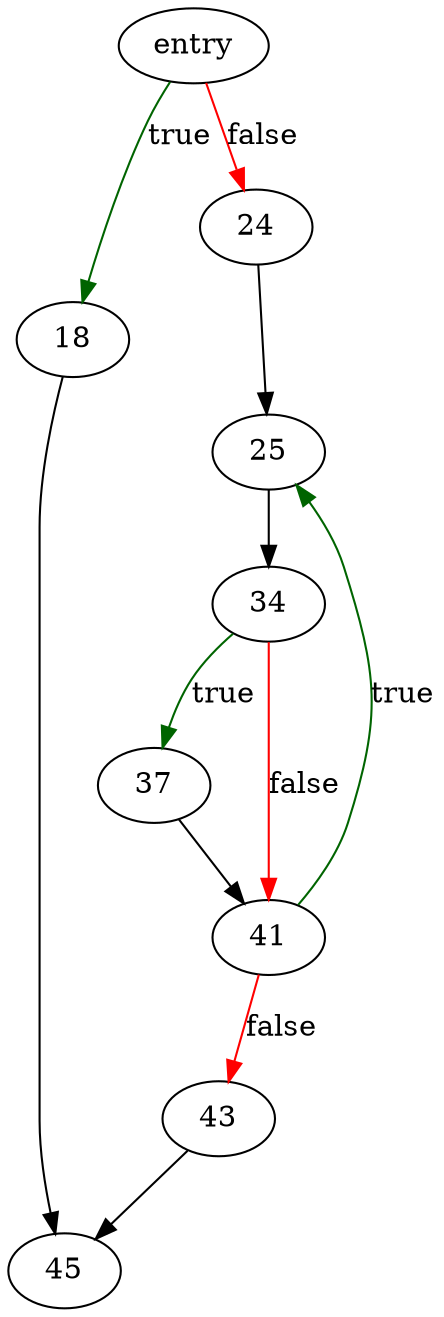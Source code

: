 digraph "unixRandomness" {
	// Node definitions.
	3 [label=entry];
	18;
	24;
	25;
	34;
	37;
	41;
	43;
	45;

	// Edge definitions.
	3 -> 18 [
		color=darkgreen
		label=true
	];
	3 -> 24 [
		color=red
		label=false
	];
	18 -> 45;
	24 -> 25;
	25 -> 34;
	34 -> 37 [
		color=darkgreen
		label=true
	];
	34 -> 41 [
		color=red
		label=false
	];
	37 -> 41;
	41 -> 25 [
		color=darkgreen
		label=true
	];
	41 -> 43 [
		color=red
		label=false
	];
	43 -> 45;
}